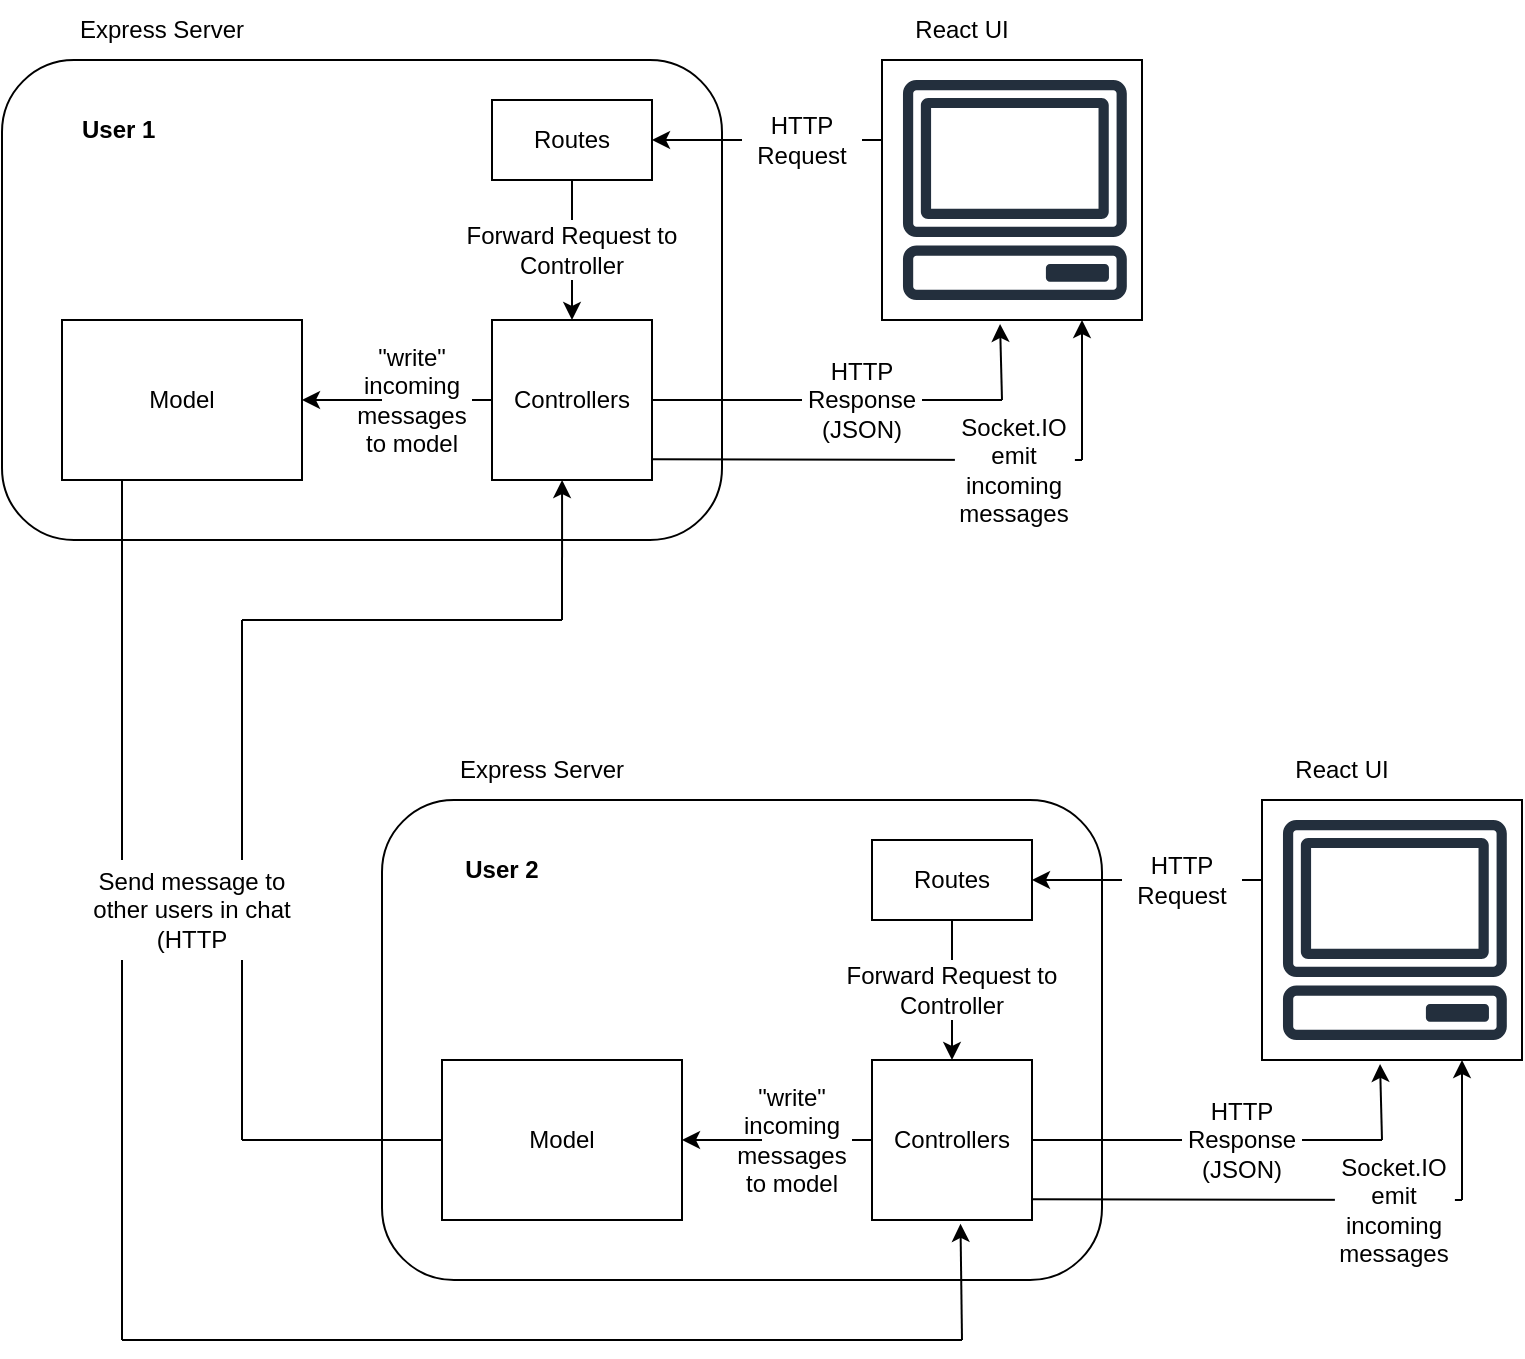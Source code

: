 <mxfile version="21.0.6" type="device"><diagram name="Page-1" id="RYN9y_u20rtafOg8meuc"><mxGraphModel dx="1195" dy="630" grid="1" gridSize="10" guides="1" tooltips="1" connect="1" arrows="1" fold="1" page="1" pageScale="1" pageWidth="827" pageHeight="1169" math="0" shadow="0"><root><mxCell id="0"/><mxCell id="1" parent="0"/><mxCell id="uhQ3C58jNETvvDJQPSHy-21" value="" style="whiteSpace=wrap;html=1;aspect=fixed;" vertex="1" parent="1"><mxGeometry x="480" y="40" width="130" height="130" as="geometry"/></mxCell><mxCell id="uhQ3C58jNETvvDJQPSHy-1" value="" style="rounded=1;whiteSpace=wrap;html=1;movable=1;resizable=1;rotatable=1;deletable=1;editable=1;locked=0;connectable=1;" vertex="1" parent="1"><mxGeometry x="40" y="40" width="360" height="240" as="geometry"/></mxCell><mxCell id="uhQ3C58jNETvvDJQPSHy-2" value="" style="rounded=0;whiteSpace=wrap;html=1;" vertex="1" parent="1"><mxGeometry x="285" y="60" width="80" height="40" as="geometry"/></mxCell><mxCell id="uhQ3C58jNETvvDJQPSHy-5" value="" style="whiteSpace=wrap;html=1;aspect=fixed;" vertex="1" parent="1"><mxGeometry x="285" y="170" width="80" height="80" as="geometry"/></mxCell><mxCell id="uhQ3C58jNETvvDJQPSHy-6" value="" style="sketch=0;outlineConnect=0;fontColor=#232F3E;gradientColor=none;fillColor=#232F3D;strokeColor=none;dashed=0;verticalLabelPosition=bottom;verticalAlign=top;align=center;html=1;fontSize=12;fontStyle=0;aspect=fixed;pointerEvents=1;shape=mxgraph.aws4.client;" vertex="1" parent="1"><mxGeometry x="490" y="50" width="112.89" height="110" as="geometry"/></mxCell><mxCell id="uhQ3C58jNETvvDJQPSHy-7" value="" style="endArrow=classic;html=1;rounded=0;exitX=0.5;exitY=1;exitDx=0;exitDy=0;entryX=0.5;entryY=0;entryDx=0;entryDy=0;startArrow=none;" edge="1" parent="1" source="uhQ3C58jNETvvDJQPSHy-13" target="uhQ3C58jNETvvDJQPSHy-5"><mxGeometry width="50" height="50" relative="1" as="geometry"><mxPoint x="315" y="210" as="sourcePoint"/><mxPoint x="365" y="160" as="targetPoint"/></mxGeometry></mxCell><mxCell id="uhQ3C58jNETvvDJQPSHy-8" value="Routes&lt;br&gt;" style="text;html=1;strokeColor=none;fillColor=none;align=center;verticalAlign=middle;whiteSpace=wrap;rounded=0;" vertex="1" parent="1"><mxGeometry x="295" y="65" width="60" height="30" as="geometry"/></mxCell><mxCell id="uhQ3C58jNETvvDJQPSHy-9" value="Controllers" style="text;html=1;strokeColor=none;fillColor=none;align=center;verticalAlign=middle;whiteSpace=wrap;rounded=0;" vertex="1" parent="1"><mxGeometry x="295" y="195" width="60" height="30" as="geometry"/></mxCell><mxCell id="uhQ3C58jNETvvDJQPSHy-10" value="" style="rounded=0;whiteSpace=wrap;html=1;" vertex="1" parent="1"><mxGeometry x="70" y="170" width="120" height="80" as="geometry"/></mxCell><mxCell id="uhQ3C58jNETvvDJQPSHy-12" value="Model" style="text;html=1;strokeColor=none;fillColor=none;align=center;verticalAlign=middle;whiteSpace=wrap;rounded=0;" vertex="1" parent="1"><mxGeometry x="100" y="195" width="60" height="30" as="geometry"/></mxCell><mxCell id="uhQ3C58jNETvvDJQPSHy-14" value="" style="endArrow=classic;html=1;rounded=0;exitX=0;exitY=0.5;exitDx=0;exitDy=0;entryX=1;entryY=0.5;entryDx=0;entryDy=0;startArrow=none;" edge="1" parent="1" source="uhQ3C58jNETvvDJQPSHy-16" target="uhQ3C58jNETvvDJQPSHy-10"><mxGeometry width="50" height="50" relative="1" as="geometry"><mxPoint x="220" y="200" as="sourcePoint"/><mxPoint x="270" y="150" as="targetPoint"/></mxGeometry></mxCell><mxCell id="uhQ3C58jNETvvDJQPSHy-15" value="" style="endArrow=none;html=1;rounded=0;exitX=0.5;exitY=1;exitDx=0;exitDy=0;entryX=0.5;entryY=0;entryDx=0;entryDy=0;" edge="1" parent="1" source="uhQ3C58jNETvvDJQPSHy-2" target="uhQ3C58jNETvvDJQPSHy-13"><mxGeometry width="50" height="50" relative="1" as="geometry"><mxPoint x="325" y="110" as="sourcePoint"/><mxPoint x="325" y="170" as="targetPoint"/></mxGeometry></mxCell><mxCell id="uhQ3C58jNETvvDJQPSHy-13" value="Forward Request to Controller" style="text;html=1;strokeColor=none;fillColor=default;align=center;verticalAlign=middle;whiteSpace=wrap;rounded=0;" vertex="1" parent="1"><mxGeometry x="270" y="120" width="110" height="30" as="geometry"/></mxCell><mxCell id="uhQ3C58jNETvvDJQPSHy-17" value="" style="endArrow=none;html=1;rounded=0;exitX=0;exitY=0.5;exitDx=0;exitDy=0;entryX=1;entryY=0.5;entryDx=0;entryDy=0;" edge="1" parent="1" source="uhQ3C58jNETvvDJQPSHy-5"><mxGeometry width="50" height="50" relative="1" as="geometry"><mxPoint x="285" y="210" as="sourcePoint"/><mxPoint x="275" y="210" as="targetPoint"/></mxGeometry></mxCell><mxCell id="uhQ3C58jNETvvDJQPSHy-16" value="&quot;write&quot; incoming messages to model" style="text;html=1;strokeColor=none;fillColor=default;align=center;verticalAlign=middle;whiteSpace=wrap;rounded=0;" vertex="1" parent="1"><mxGeometry x="230" y="195" width="30" height="30" as="geometry"/></mxCell><mxCell id="uhQ3C58jNETvvDJQPSHy-18" value="Express Server" style="text;html=1;strokeColor=none;fillColor=none;align=center;verticalAlign=middle;whiteSpace=wrap;rounded=0;" vertex="1" parent="1"><mxGeometry x="60" y="10" width="120" height="30" as="geometry"/></mxCell><mxCell id="uhQ3C58jNETvvDJQPSHy-19" value="React UI" style="text;html=1;strokeColor=none;fillColor=none;align=center;verticalAlign=middle;whiteSpace=wrap;rounded=0;" vertex="1" parent="1"><mxGeometry x="490" y="10" width="60" height="30" as="geometry"/></mxCell><mxCell id="uhQ3C58jNETvvDJQPSHy-20" value="" style="endArrow=classic;html=1;rounded=0;entryX=1;entryY=0.5;entryDx=0;entryDy=0;" edge="1" parent="1" target="uhQ3C58jNETvvDJQPSHy-2"><mxGeometry width="50" height="50" relative="1" as="geometry"><mxPoint x="480" y="80" as="sourcePoint"/><mxPoint x="470" y="120" as="targetPoint"/></mxGeometry></mxCell><mxCell id="uhQ3C58jNETvvDJQPSHy-22" value="HTTP Request" style="text;html=1;strokeColor=none;fillColor=default;align=center;verticalAlign=middle;whiteSpace=wrap;rounded=0;" vertex="1" parent="1"><mxGeometry x="410" y="65" width="60" height="30" as="geometry"/></mxCell><mxCell id="uhQ3C58jNETvvDJQPSHy-24" value="" style="endArrow=none;html=1;rounded=0;exitX=1;exitY=0.5;exitDx=0;exitDy=0;" edge="1" parent="1" source="uhQ3C58jNETvvDJQPSHy-5"><mxGeometry width="50" height="50" relative="1" as="geometry"><mxPoint x="420" y="180" as="sourcePoint"/><mxPoint x="540" y="210" as="targetPoint"/></mxGeometry></mxCell><mxCell id="uhQ3C58jNETvvDJQPSHy-25" value="" style="endArrow=classic;html=1;rounded=0;entryX=0.454;entryY=1.015;entryDx=0;entryDy=0;entryPerimeter=0;" edge="1" parent="1" target="uhQ3C58jNETvvDJQPSHy-21"><mxGeometry width="50" height="50" relative="1" as="geometry"><mxPoint x="540" y="210" as="sourcePoint"/><mxPoint x="470" y="130" as="targetPoint"/></mxGeometry></mxCell><mxCell id="uhQ3C58jNETvvDJQPSHy-26" value="HTTP Response (JSON)" style="text;html=1;strokeColor=none;fillColor=default;align=center;verticalAlign=middle;whiteSpace=wrap;rounded=0;" vertex="1" parent="1"><mxGeometry x="440" y="195" width="60" height="30" as="geometry"/></mxCell><mxCell id="uhQ3C58jNETvvDJQPSHy-27" value="" style="endArrow=none;html=1;rounded=0;exitX=1.002;exitY=0.87;exitDx=0;exitDy=0;exitPerimeter=0;" edge="1" parent="1" source="uhQ3C58jNETvvDJQPSHy-5"><mxGeometry width="50" height="50" relative="1" as="geometry"><mxPoint x="420" y="170" as="sourcePoint"/><mxPoint x="580" y="240" as="targetPoint"/></mxGeometry></mxCell><mxCell id="uhQ3C58jNETvvDJQPSHy-28" value="" style="endArrow=classic;html=1;rounded=0;" edge="1" parent="1"><mxGeometry width="50" height="50" relative="1" as="geometry"><mxPoint x="580" y="240" as="sourcePoint"/><mxPoint x="580" y="170" as="targetPoint"/></mxGeometry></mxCell><mxCell id="uhQ3C58jNETvvDJQPSHy-29" value="Socket.IO emit incoming messages" style="text;html=1;strokeColor=none;fillColor=default;align=center;verticalAlign=middle;whiteSpace=wrap;rounded=0;" vertex="1" parent="1"><mxGeometry x="516.45" y="230" width="60" height="30" as="geometry"/></mxCell><mxCell id="uhQ3C58jNETvvDJQPSHy-30" value="" style="whiteSpace=wrap;html=1;aspect=fixed;" vertex="1" parent="1"><mxGeometry x="670" y="410" width="130" height="130" as="geometry"/></mxCell><mxCell id="uhQ3C58jNETvvDJQPSHy-31" value="" style="rounded=1;whiteSpace=wrap;html=1;movable=1;resizable=1;rotatable=1;deletable=1;editable=1;locked=0;connectable=1;" vertex="1" parent="1"><mxGeometry x="230" y="410" width="360" height="240" as="geometry"/></mxCell><mxCell id="uhQ3C58jNETvvDJQPSHy-32" value="" style="rounded=0;whiteSpace=wrap;html=1;" vertex="1" parent="1"><mxGeometry x="475" y="430" width="80" height="40" as="geometry"/></mxCell><mxCell id="uhQ3C58jNETvvDJQPSHy-33" value="" style="whiteSpace=wrap;html=1;aspect=fixed;" vertex="1" parent="1"><mxGeometry x="475" y="540" width="80" height="80" as="geometry"/></mxCell><mxCell id="uhQ3C58jNETvvDJQPSHy-34" value="" style="sketch=0;outlineConnect=0;fontColor=#232F3E;gradientColor=none;fillColor=#232F3D;strokeColor=none;dashed=0;verticalLabelPosition=bottom;verticalAlign=top;align=center;html=1;fontSize=12;fontStyle=0;aspect=fixed;pointerEvents=1;shape=mxgraph.aws4.client;" vertex="1" parent="1"><mxGeometry x="680" y="420" width="112.89" height="110" as="geometry"/></mxCell><mxCell id="uhQ3C58jNETvvDJQPSHy-35" value="" style="endArrow=classic;html=1;rounded=0;exitX=0.5;exitY=1;exitDx=0;exitDy=0;entryX=0.5;entryY=0;entryDx=0;entryDy=0;startArrow=none;" edge="1" parent="1" source="uhQ3C58jNETvvDJQPSHy-42" target="uhQ3C58jNETvvDJQPSHy-33"><mxGeometry width="50" height="50" relative="1" as="geometry"><mxPoint x="505" y="580" as="sourcePoint"/><mxPoint x="555" y="530" as="targetPoint"/></mxGeometry></mxCell><mxCell id="uhQ3C58jNETvvDJQPSHy-36" value="Routes&lt;br&gt;" style="text;html=1;strokeColor=none;fillColor=none;align=center;verticalAlign=middle;whiteSpace=wrap;rounded=0;" vertex="1" parent="1"><mxGeometry x="485" y="435" width="60" height="30" as="geometry"/></mxCell><mxCell id="uhQ3C58jNETvvDJQPSHy-37" value="Controllers" style="text;html=1;strokeColor=none;fillColor=none;align=center;verticalAlign=middle;whiteSpace=wrap;rounded=0;" vertex="1" parent="1"><mxGeometry x="485" y="565" width="60" height="30" as="geometry"/></mxCell><mxCell id="uhQ3C58jNETvvDJQPSHy-38" value="" style="rounded=0;whiteSpace=wrap;html=1;" vertex="1" parent="1"><mxGeometry x="260" y="540" width="120" height="80" as="geometry"/></mxCell><mxCell id="uhQ3C58jNETvvDJQPSHy-39" value="Model" style="text;html=1;strokeColor=none;fillColor=none;align=center;verticalAlign=middle;whiteSpace=wrap;rounded=0;" vertex="1" parent="1"><mxGeometry x="290" y="565" width="60" height="30" as="geometry"/></mxCell><mxCell id="uhQ3C58jNETvvDJQPSHy-40" value="" style="endArrow=classic;html=1;rounded=0;exitX=0;exitY=0.5;exitDx=0;exitDy=0;entryX=1;entryY=0.5;entryDx=0;entryDy=0;startArrow=none;" edge="1" parent="1" source="uhQ3C58jNETvvDJQPSHy-44" target="uhQ3C58jNETvvDJQPSHy-38"><mxGeometry width="50" height="50" relative="1" as="geometry"><mxPoint x="410" y="570" as="sourcePoint"/><mxPoint x="460" y="520" as="targetPoint"/></mxGeometry></mxCell><mxCell id="uhQ3C58jNETvvDJQPSHy-41" value="" style="endArrow=none;html=1;rounded=0;exitX=0.5;exitY=1;exitDx=0;exitDy=0;entryX=0.5;entryY=0;entryDx=0;entryDy=0;" edge="1" parent="1" source="uhQ3C58jNETvvDJQPSHy-32" target="uhQ3C58jNETvvDJQPSHy-42"><mxGeometry width="50" height="50" relative="1" as="geometry"><mxPoint x="515" y="480" as="sourcePoint"/><mxPoint x="515" y="540" as="targetPoint"/></mxGeometry></mxCell><mxCell id="uhQ3C58jNETvvDJQPSHy-42" value="Forward Request to Controller" style="text;html=1;strokeColor=none;fillColor=default;align=center;verticalAlign=middle;whiteSpace=wrap;rounded=0;" vertex="1" parent="1"><mxGeometry x="460" y="490" width="110" height="30" as="geometry"/></mxCell><mxCell id="uhQ3C58jNETvvDJQPSHy-43" value="" style="endArrow=none;html=1;rounded=0;exitX=0;exitY=0.5;exitDx=0;exitDy=0;entryX=1;entryY=0.5;entryDx=0;entryDy=0;" edge="1" parent="1" source="uhQ3C58jNETvvDJQPSHy-33"><mxGeometry width="50" height="50" relative="1" as="geometry"><mxPoint x="475" y="580" as="sourcePoint"/><mxPoint x="465" y="580" as="targetPoint"/></mxGeometry></mxCell><mxCell id="uhQ3C58jNETvvDJQPSHy-44" value="&quot;write&quot; incoming messages to model" style="text;html=1;strokeColor=none;fillColor=default;align=center;verticalAlign=middle;whiteSpace=wrap;rounded=0;" vertex="1" parent="1"><mxGeometry x="420" y="565" width="30" height="30" as="geometry"/></mxCell><mxCell id="uhQ3C58jNETvvDJQPSHy-45" value="Express Server" style="text;html=1;strokeColor=none;fillColor=none;align=center;verticalAlign=middle;whiteSpace=wrap;rounded=0;" vertex="1" parent="1"><mxGeometry x="250" y="380" width="120" height="30" as="geometry"/></mxCell><mxCell id="uhQ3C58jNETvvDJQPSHy-46" value="React UI" style="text;html=1;strokeColor=none;fillColor=none;align=center;verticalAlign=middle;whiteSpace=wrap;rounded=0;" vertex="1" parent="1"><mxGeometry x="680" y="380" width="60" height="30" as="geometry"/></mxCell><mxCell id="uhQ3C58jNETvvDJQPSHy-47" value="" style="endArrow=classic;html=1;rounded=0;entryX=1;entryY=0.5;entryDx=0;entryDy=0;" edge="1" parent="1" target="uhQ3C58jNETvvDJQPSHy-32"><mxGeometry width="50" height="50" relative="1" as="geometry"><mxPoint x="670" y="450" as="sourcePoint"/><mxPoint x="660" y="490" as="targetPoint"/></mxGeometry></mxCell><mxCell id="uhQ3C58jNETvvDJQPSHy-48" value="HTTP Request" style="text;html=1;strokeColor=none;fillColor=default;align=center;verticalAlign=middle;whiteSpace=wrap;rounded=0;" vertex="1" parent="1"><mxGeometry x="600" y="435" width="60" height="30" as="geometry"/></mxCell><mxCell id="uhQ3C58jNETvvDJQPSHy-49" value="" style="endArrow=none;html=1;rounded=0;exitX=1;exitY=0.5;exitDx=0;exitDy=0;" edge="1" parent="1" source="uhQ3C58jNETvvDJQPSHy-33"><mxGeometry width="50" height="50" relative="1" as="geometry"><mxPoint x="610" y="550" as="sourcePoint"/><mxPoint x="730" y="580" as="targetPoint"/></mxGeometry></mxCell><mxCell id="uhQ3C58jNETvvDJQPSHy-50" value="" style="endArrow=classic;html=1;rounded=0;entryX=0.454;entryY=1.015;entryDx=0;entryDy=0;entryPerimeter=0;" edge="1" parent="1" target="uhQ3C58jNETvvDJQPSHy-30"><mxGeometry width="50" height="50" relative="1" as="geometry"><mxPoint x="730" y="580" as="sourcePoint"/><mxPoint x="660" y="500" as="targetPoint"/></mxGeometry></mxCell><mxCell id="uhQ3C58jNETvvDJQPSHy-51" value="HTTP Response (JSON)" style="text;html=1;strokeColor=none;fillColor=default;align=center;verticalAlign=middle;whiteSpace=wrap;rounded=0;" vertex="1" parent="1"><mxGeometry x="630" y="565" width="60" height="30" as="geometry"/></mxCell><mxCell id="uhQ3C58jNETvvDJQPSHy-52" value="" style="endArrow=none;html=1;rounded=0;exitX=1.002;exitY=0.87;exitDx=0;exitDy=0;exitPerimeter=0;" edge="1" parent="1" source="uhQ3C58jNETvvDJQPSHy-33"><mxGeometry width="50" height="50" relative="1" as="geometry"><mxPoint x="610" y="540" as="sourcePoint"/><mxPoint x="770" y="610" as="targetPoint"/></mxGeometry></mxCell><mxCell id="uhQ3C58jNETvvDJQPSHy-53" value="" style="endArrow=classic;html=1;rounded=0;" edge="1" parent="1"><mxGeometry width="50" height="50" relative="1" as="geometry"><mxPoint x="770" y="610" as="sourcePoint"/><mxPoint x="770" y="540" as="targetPoint"/></mxGeometry></mxCell><mxCell id="uhQ3C58jNETvvDJQPSHy-54" value="Socket.IO emit incoming messages" style="text;html=1;strokeColor=none;fillColor=default;align=center;verticalAlign=middle;whiteSpace=wrap;rounded=0;" vertex="1" parent="1"><mxGeometry x="706.45" y="600" width="60" height="30" as="geometry"/></mxCell><mxCell id="uhQ3C58jNETvvDJQPSHy-56" value="" style="endArrow=none;html=1;rounded=0;startArrow=none;" edge="1" parent="1"><mxGeometry width="50" height="50" relative="1" as="geometry"><mxPoint x="100" y="430" as="sourcePoint"/><mxPoint x="100" y="680" as="targetPoint"/></mxGeometry></mxCell><mxCell id="uhQ3C58jNETvvDJQPSHy-57" value="" style="endArrow=none;html=1;rounded=0;" edge="1" parent="1"><mxGeometry width="50" height="50" relative="1" as="geometry"><mxPoint x="100" y="680" as="sourcePoint"/><mxPoint x="520" y="680" as="targetPoint"/></mxGeometry></mxCell><mxCell id="uhQ3C58jNETvvDJQPSHy-58" value="" style="endArrow=classic;html=1;rounded=0;entryX=0.553;entryY=1.024;entryDx=0;entryDy=0;entryPerimeter=0;" edge="1" parent="1" target="uhQ3C58jNETvvDJQPSHy-33"><mxGeometry width="50" height="50" relative="1" as="geometry"><mxPoint x="520" y="680" as="sourcePoint"/><mxPoint x="420" y="340" as="targetPoint"/></mxGeometry></mxCell><mxCell id="uhQ3C58jNETvvDJQPSHy-60" value="" style="endArrow=none;html=1;rounded=0;exitX=0.25;exitY=1;exitDx=0;exitDy=0;" edge="1" parent="1" source="uhQ3C58jNETvvDJQPSHy-10"><mxGeometry width="50" height="50" relative="1" as="geometry"><mxPoint x="100" y="250" as="sourcePoint"/><mxPoint x="100" y="430" as="targetPoint"/></mxGeometry></mxCell><mxCell id="uhQ3C58jNETvvDJQPSHy-61" value="" style="endArrow=none;html=1;rounded=0;exitX=0;exitY=0.5;exitDx=0;exitDy=0;" edge="1" parent="1" source="uhQ3C58jNETvvDJQPSHy-38"><mxGeometry width="50" height="50" relative="1" as="geometry"><mxPoint x="360" y="400" as="sourcePoint"/><mxPoint x="160" y="580" as="targetPoint"/></mxGeometry></mxCell><mxCell id="uhQ3C58jNETvvDJQPSHy-62" value="" style="endArrow=none;html=1;rounded=0;" edge="1" parent="1"><mxGeometry width="50" height="50" relative="1" as="geometry"><mxPoint x="160" y="580" as="sourcePoint"/><mxPoint x="160" y="320" as="targetPoint"/></mxGeometry></mxCell><mxCell id="uhQ3C58jNETvvDJQPSHy-63" value="" style="endArrow=none;html=1;rounded=0;" edge="1" parent="1"><mxGeometry width="50" height="50" relative="1" as="geometry"><mxPoint x="160" y="320" as="sourcePoint"/><mxPoint x="320" y="320" as="targetPoint"/></mxGeometry></mxCell><mxCell id="uhQ3C58jNETvvDJQPSHy-64" value="" style="endArrow=classic;html=1;rounded=0;entryX=0.438;entryY=1;entryDx=0;entryDy=0;entryPerimeter=0;" edge="1" parent="1" target="uhQ3C58jNETvvDJQPSHy-5"><mxGeometry width="50" height="50" relative="1" as="geometry"><mxPoint x="320" y="320" as="sourcePoint"/><mxPoint x="410" y="350" as="targetPoint"/></mxGeometry></mxCell><mxCell id="uhQ3C58jNETvvDJQPSHy-65" value="Send message to other users in chat (HTTP" style="text;html=1;strokeColor=none;fillColor=default;align=center;verticalAlign=middle;whiteSpace=wrap;rounded=0;perimeterSpacing=0;" vertex="1" parent="1"><mxGeometry x="80" y="440" width="110" height="50" as="geometry"/></mxCell><mxCell id="uhQ3C58jNETvvDJQPSHy-66" value="&lt;b&gt;User 1&amp;nbsp;&lt;/b&gt;" style="text;html=1;strokeColor=none;fillColor=none;align=center;verticalAlign=middle;whiteSpace=wrap;rounded=0;" vertex="1" parent="1"><mxGeometry x="70" y="60" width="60" height="30" as="geometry"/></mxCell><mxCell id="uhQ3C58jNETvvDJQPSHy-67" value="&lt;b&gt;User 2&lt;/b&gt;" style="text;html=1;strokeColor=none;fillColor=none;align=center;verticalAlign=middle;whiteSpace=wrap;rounded=0;" vertex="1" parent="1"><mxGeometry x="260" y="430" width="60" height="30" as="geometry"/></mxCell></root></mxGraphModel></diagram></mxfile>